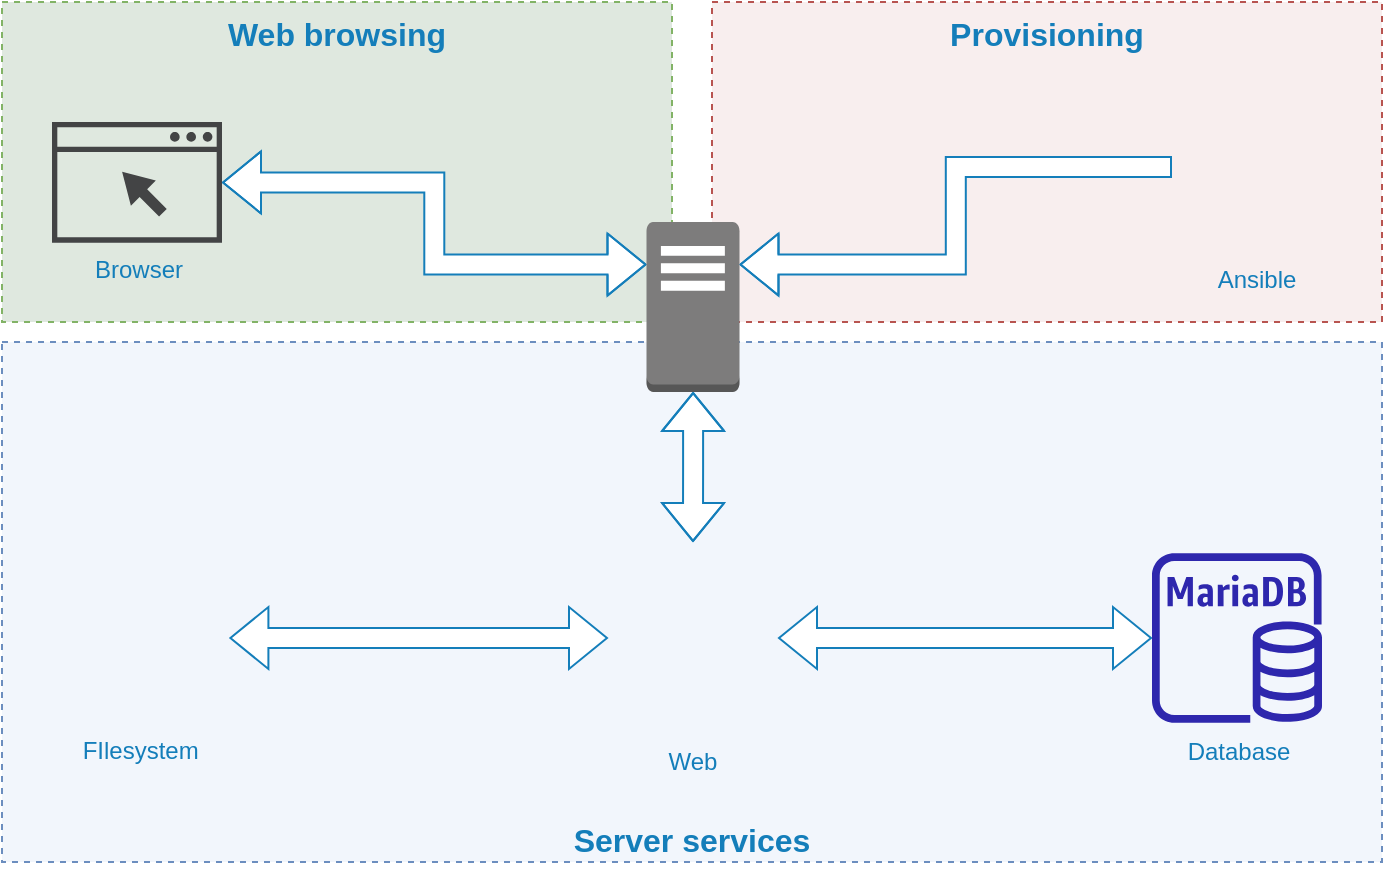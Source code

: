 <mxfile version="16.6.8" type="device"><diagram id="H4lQGsmoD2TJ9iJLjCzV" name="Page-1"><mxGraphModel dx="1422" dy="822" grid="1" gridSize="10" guides="1" tooltips="1" connect="1" arrows="1" fold="1" page="1" pageScale="1" pageWidth="1100" pageHeight="850" math="0" shadow="0"><root><mxCell id="0"/><mxCell id="1" parent="0"/><mxCell id="a9UArc4RjcHkTsgf2Dxb-30" value="Provisioning" style="fillColor=#F8EEEE;strokeColor=#b85450;dashed=1;verticalAlign=top;fontStyle=1;fontSize=16;fontColor=#147EBA;" parent="1" vertex="1"><mxGeometry x="560" y="210" width="335" height="160" as="geometry"/></mxCell><mxCell id="a9UArc4RjcHkTsgf2Dxb-31" value="Web browsing" style="fillColor=#DFE8DF;strokeColor=#82b366;dashed=1;verticalAlign=top;fontStyle=1;fontSize=16;fontColor=#147EBA;" parent="1" vertex="1"><mxGeometry x="205" y="210" width="335" height="160" as="geometry"/></mxCell><mxCell id="a9UArc4RjcHkTsgf2Dxb-12" value="Server services" style="fillColor=#F2F6FC;strokeColor=#6c8ebf;dashed=1;verticalAlign=bottom;fontStyle=1;fontSize=16;fontColor=#147EBA;" parent="1" vertex="1"><mxGeometry x="205" y="380" width="690" height="260" as="geometry"/></mxCell><mxCell id="a9UArc4RjcHkTsgf2Dxb-1" value="Web" style="shape=image;verticalLabelPosition=bottom;labelBackgroundColor=none;verticalAlign=top;aspect=fixed;imageAspect=0;image=https://static-00.iconduck.com/assets.00/file-type-nginx-icon-85x96-wg3ptbhv.png;fontColor=#147EBA;" parent="1" vertex="1"><mxGeometry x="508" y="480" width="85" height="96" as="geometry"/></mxCell><mxCell id="a9UArc4RjcHkTsgf2Dxb-24" style="edgeStyle=orthogonalEdgeStyle;shape=flexArrow;rounded=0;orthogonalLoop=1;jettySize=auto;html=1;entryX=1;entryY=0.5;entryDx=0;entryDy=0;fontSize=16;fontColor=#3333FF;startArrow=block;strokeColor=#147EBA;fillColor=default;" parent="1" source="a9UArc4RjcHkTsgf2Dxb-3" target="a9UArc4RjcHkTsgf2Dxb-1" edge="1"><mxGeometry relative="1" as="geometry"/></mxCell><mxCell id="a9UArc4RjcHkTsgf2Dxb-3" value="Database" style="sketch=0;outlineConnect=0;fontColor=#147EBA;gradientColor=none;fillColor=#2E27AD;strokeColor=none;dashed=0;verticalLabelPosition=bottom;verticalAlign=top;align=center;html=1;fontSize=12;fontStyle=0;aspect=fixed;pointerEvents=1;shape=mxgraph.aws4.rds_mariadb_instance;labelBackgroundColor=none;" parent="1" vertex="1"><mxGeometry x="780" y="485.5" width="85" height="85" as="geometry"/></mxCell><mxCell id="a9UArc4RjcHkTsgf2Dxb-27" style="edgeStyle=orthogonalEdgeStyle;shape=flexArrow;rounded=0;orthogonalLoop=1;jettySize=auto;html=1;entryX=0;entryY=0.25;entryDx=0;entryDy=0;entryPerimeter=0;fontSize=16;fontColor=#3333FF;startArrow=block;strokeColor=#147EBA;fillColor=default;" parent="1" source="a9UArc4RjcHkTsgf2Dxb-4" target="a9UArc4RjcHkTsgf2Dxb-14" edge="1"><mxGeometry relative="1" as="geometry"/></mxCell><mxCell id="a9UArc4RjcHkTsgf2Dxb-4" value="Browser" style="sketch=0;pointerEvents=1;shadow=0;dashed=0;html=1;strokeColor=none;fillColor=#434445;aspect=fixed;labelPosition=center;verticalLabelPosition=bottom;verticalAlign=top;align=center;outlineConnect=0;shape=mxgraph.vvd.web_browser;fontColor=#147EBA;" parent="1" vertex="1"><mxGeometry x="230" y="270" width="85" height="60.35" as="geometry"/></mxCell><mxCell id="a9UArc4RjcHkTsgf2Dxb-23" style="edgeStyle=orthogonalEdgeStyle;shape=flexArrow;rounded=0;orthogonalLoop=1;jettySize=auto;html=1;fontSize=16;fontColor=#3333FF;startArrow=block;fillColor=default;strokeColor=#147EBA;" parent="1" source="a9UArc4RjcHkTsgf2Dxb-7" target="a9UArc4RjcHkTsgf2Dxb-1" edge="1"><mxGeometry relative="1" as="geometry"/></mxCell><mxCell id="a9UArc4RjcHkTsgf2Dxb-7" value="FIlesystem" style="shape=image;verticalLabelPosition=bottom;labelBackgroundColor=none;verticalAlign=top;aspect=fixed;imageAspect=0;image=https://static-00.iconduck.com/assets.00/folder-type-nginx-icon-96x92-wyvgajbb.png;fontColor=#147EBA;" parent="1" vertex="1"><mxGeometry x="230" y="485.5" width="88.7" height="85" as="geometry"/></mxCell><mxCell id="a9UArc4RjcHkTsgf2Dxb-13" value="Ansible" style="shape=image;verticalLabelPosition=bottom;labelBackgroundColor=none;verticalAlign=top;aspect=fixed;imageAspect=0;image=https://static-00.iconduck.com/assets.00/ansible-icon-96x96-q52i3vu2.png;fontColor=#147EBA;" parent="1" vertex="1"><mxGeometry x="790" y="250" width="85" height="85" as="geometry"/></mxCell><mxCell id="a9UArc4RjcHkTsgf2Dxb-22" style="edgeStyle=orthogonalEdgeStyle;rounded=0;orthogonalLoop=1;jettySize=auto;html=1;fontSize=16;fontColor=#3333FF;shape=flexArrow;startArrow=block;fillColor=default;strokeColor=#147EBA;" parent="1" source="a9UArc4RjcHkTsgf2Dxb-14" target="a9UArc4RjcHkTsgf2Dxb-1" edge="1"><mxGeometry relative="1" as="geometry"/></mxCell><mxCell id="a9UArc4RjcHkTsgf2Dxb-25" style="edgeStyle=orthogonalEdgeStyle;shape=flexArrow;rounded=0;orthogonalLoop=1;jettySize=auto;html=1;entryX=0;entryY=0.5;entryDx=0;entryDy=0;fontSize=16;fontColor=#3333FF;startArrow=block;exitX=1;exitY=0.25;exitDx=0;exitDy=0;exitPerimeter=0;strokeColor=#147EBA;fillColor=default;startFill=0;endArrow=none;endFill=0;" parent="1" source="a9UArc4RjcHkTsgf2Dxb-14" target="a9UArc4RjcHkTsgf2Dxb-13" edge="1"><mxGeometry relative="1" as="geometry"/></mxCell><mxCell id="a9UArc4RjcHkTsgf2Dxb-14" value="" style="outlineConnect=0;dashed=0;verticalLabelPosition=bottom;verticalAlign=top;align=center;html=1;shape=mxgraph.aws3.traditional_server;fillColor=#7D7C7C;gradientColor=none;points=[[0,0.25,0,0,0],[0,0.51,0,0,0],[0,0.75,0,0,0],[0.02,0.02,0,0,0],[0.02,0.98,0,0,0],[0.25,0,0,0,0],[0.25,1,0,0,0],[0.49,0,0,0,0],[0.49,1,0,0,0],[0.5,0,0,0,0],[0.5,1,0,0,0],[0.75,0,0,0,0],[0.75,1,0,0,0],[0.99,0.02,0,0,0],[0.99,0.98,0,0,0],[1,0.25,0,0,0],[1,0.51,0,0,0],[1,0.75,0,0,0]];" parent="1" vertex="1"><mxGeometry x="527.25" y="320" width="46.5" height="85" as="geometry"/></mxCell><mxCell id="a9UArc4RjcHkTsgf2Dxb-17" style="edgeStyle=orthogonalEdgeStyle;rounded=0;orthogonalLoop=1;jettySize=auto;html=1;exitX=0.5;exitY=1;exitDx=0;exitDy=0;fontSize=16;" parent="1" source="a9UArc4RjcHkTsgf2Dxb-12" target="a9UArc4RjcHkTsgf2Dxb-12" edge="1"><mxGeometry relative="1" as="geometry"/></mxCell><mxCell id="fUNcMXnSHRANaS16Sr0S-1" value="" style="shape=image;html=1;verticalAlign=top;verticalLabelPosition=bottom;labelBackgroundColor=#ffffff;imageAspect=0;aspect=fixed;image=https://cdn0.iconfinder.com/data/icons/social-network-9/50/29-128.png;fontSize=10;fontColor=#147EBA;strokeColor=#147EBA;fillColor=#E6E6E6;" vertex="1" parent="1"><mxGeometry x="580" y="247.5" width="85" height="85" as="geometry"/></mxCell></root></mxGraphModel></diagram></mxfile>